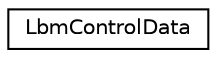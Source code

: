 digraph G
{
  edge [fontname="Helvetica",fontsize="10",labelfontname="Helvetica",labelfontsize="10"];
  node [fontname="Helvetica",fontsize="10",shape=record];
  rankdir=LR;
  Node1 [label="LbmControlData",height=0.2,width=0.4,color="black", fillcolor="white", style="filled",URL="$d3/de0/classLbmControlData.html"];
}
